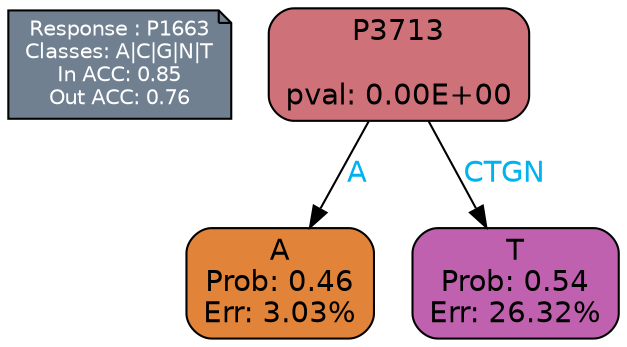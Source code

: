 digraph Tree {
node [shape=box, style="filled, rounded", color="black", fontname=helvetica] ;
graph [ranksep=equally, splines=polylines, bgcolor=transparent, dpi=600] ;
edge [fontname=helvetica] ;
LEGEND [label="Response : P1663
Classes: A|C|G|N|T
In ACC: 0.85
Out ACC: 0.76
",shape=note,align=left,style=filled,fillcolor="slategray",fontcolor="white",fontsize=10];1 [label="P3713

pval: 0.00E+00", fillcolor="#cf7178"] ;
2 [label="A
Prob: 0.46
Err: 3.03%", fillcolor="#e18439"] ;
3 [label="T
Prob: 0.54
Err: 26.32%", fillcolor="#c061af"] ;
1 -> 2 [label="A",fontcolor=deepskyblue2] ;
1 -> 3 [label="CTGN",fontcolor=deepskyblue2] ;
{rank = same; 2;3;}{rank = same; LEGEND;1;}}